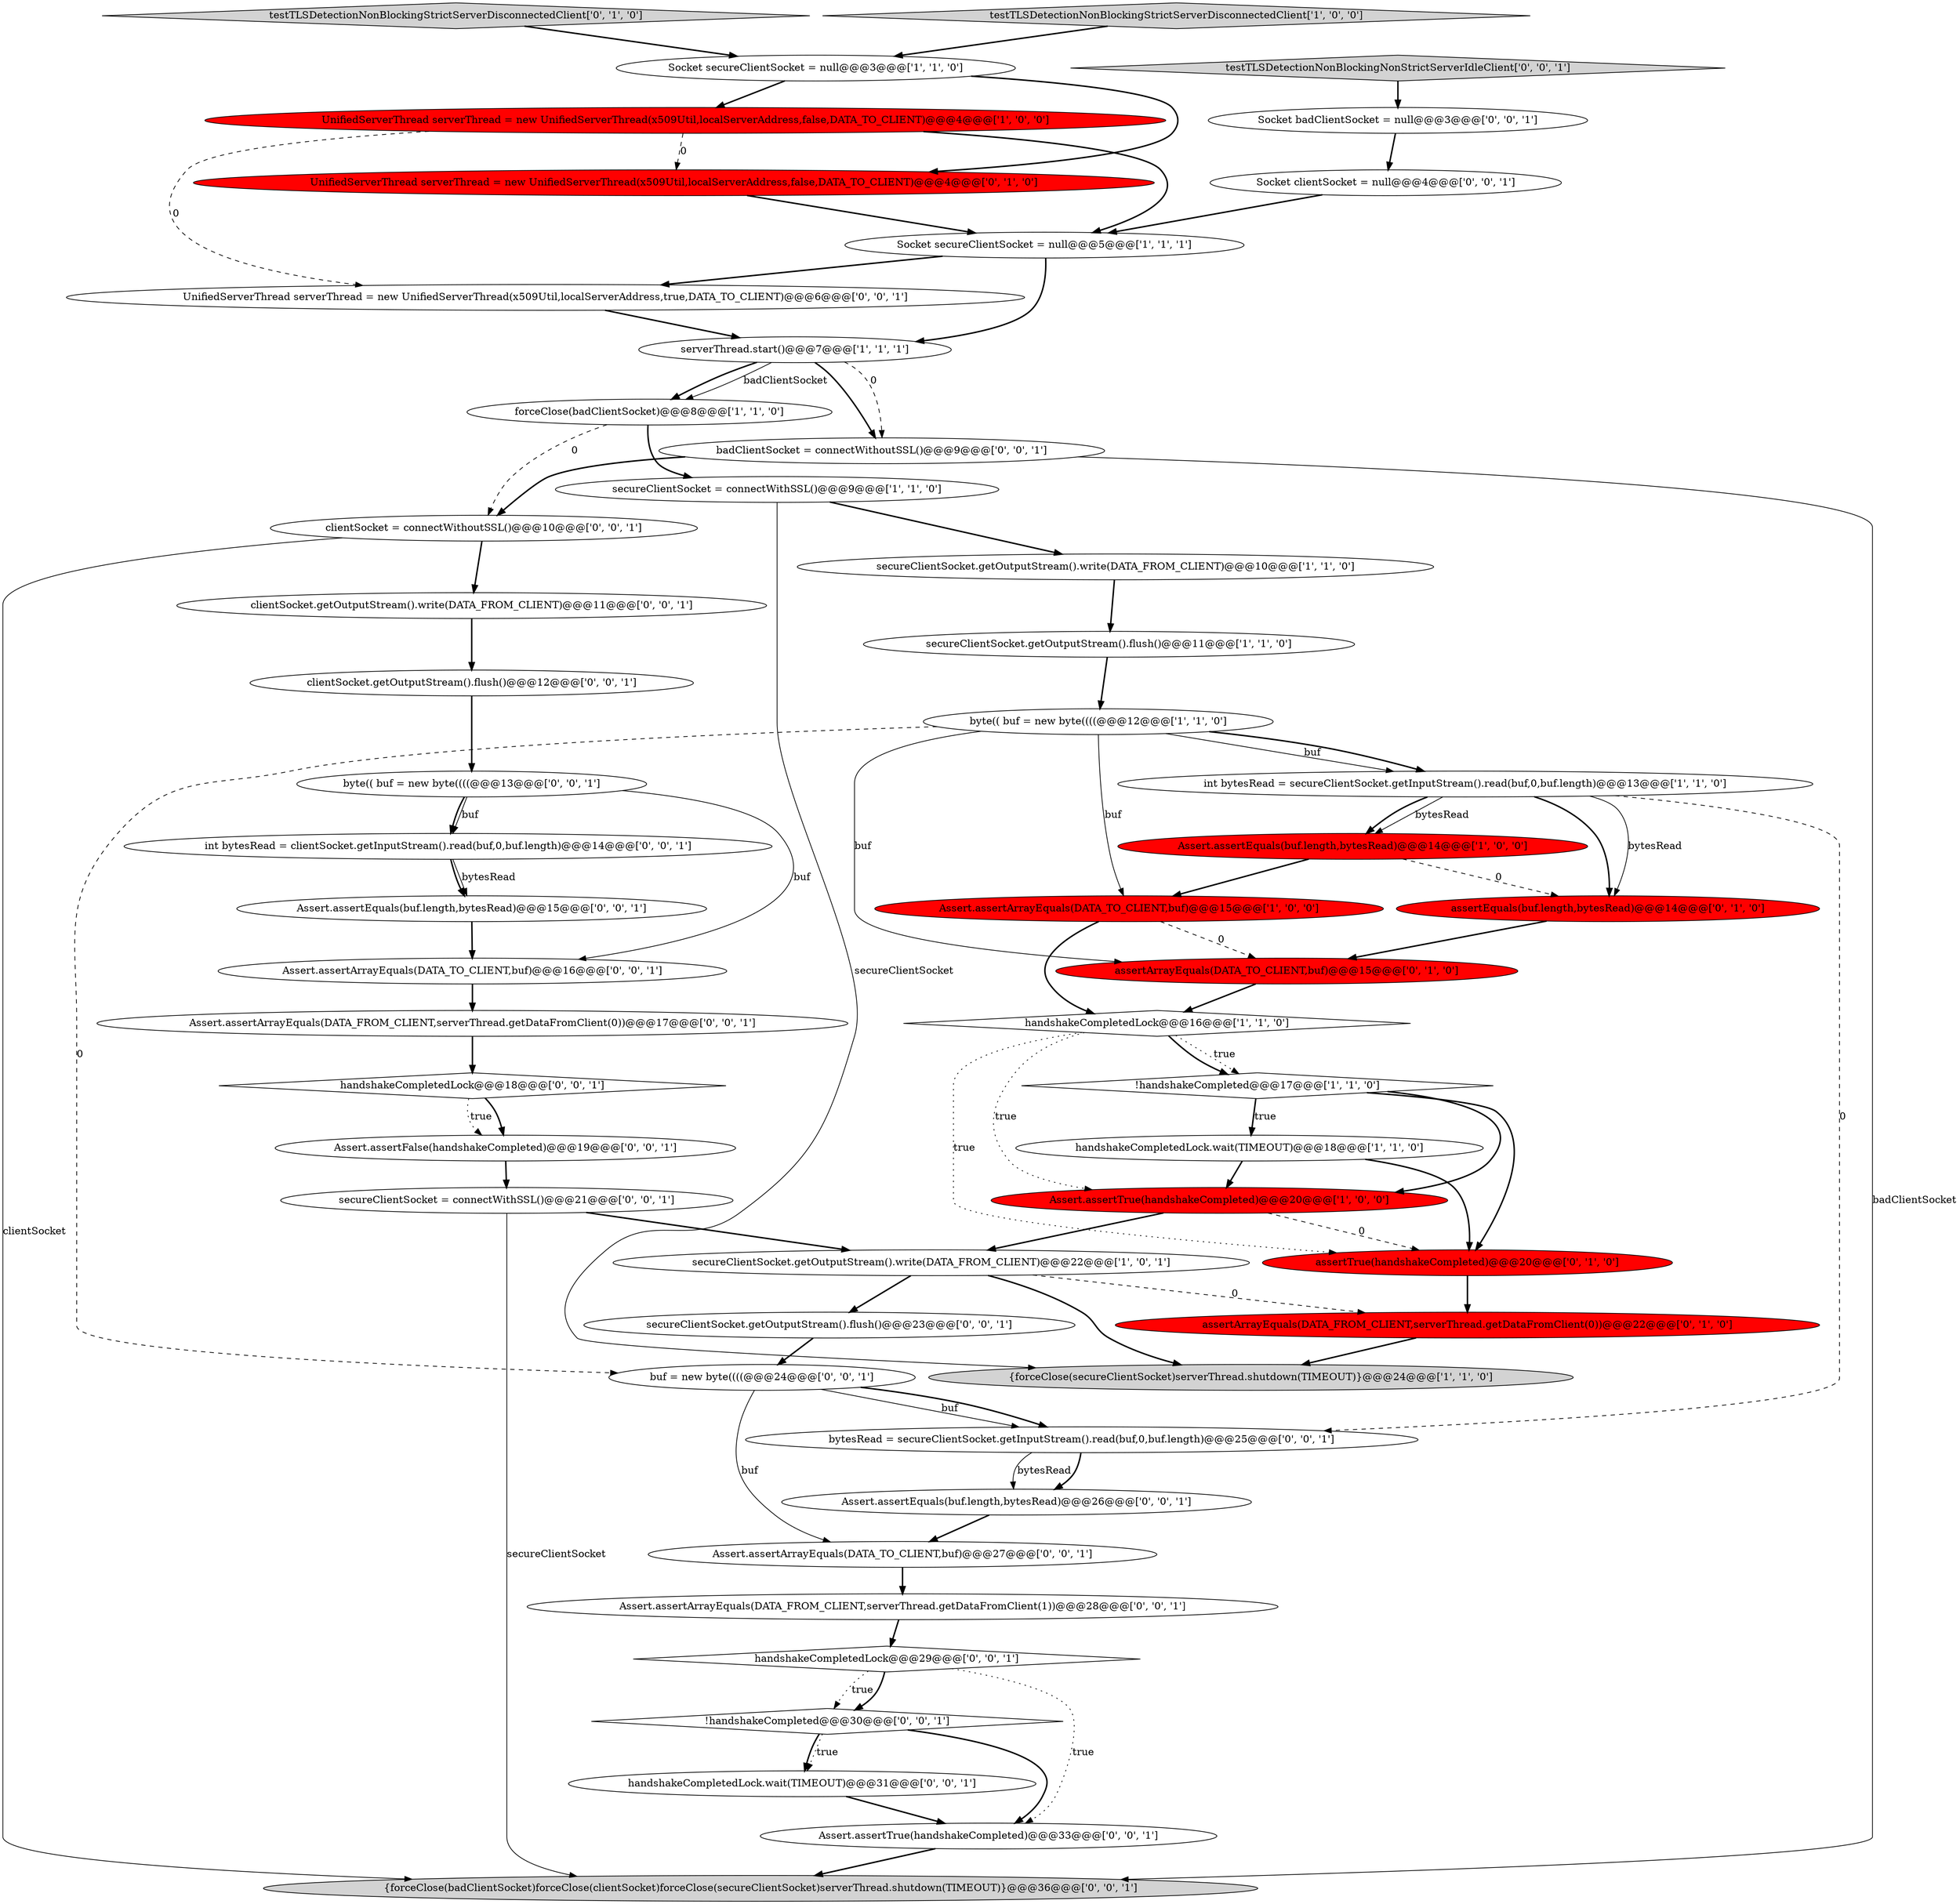 digraph {
21 [style = filled, label = "UnifiedServerThread serverThread = new UnifiedServerThread(x509Util,localServerAddress,false,DATA_TO_CLIENT)@@@4@@@['0', '1', '0']", fillcolor = red, shape = ellipse image = "AAA1AAABBB2BBB"];
48 [style = filled, label = "clientSocket = connectWithoutSSL()@@@10@@@['0', '0', '1']", fillcolor = white, shape = ellipse image = "AAA0AAABBB3BBB"];
45 [style = filled, label = "Assert.assertArrayEquals(DATA_FROM_CLIENT,serverThread.getDataFromClient(0))@@@17@@@['0', '0', '1']", fillcolor = white, shape = ellipse image = "AAA0AAABBB3BBB"];
10 [style = filled, label = "Assert.assertArrayEquals(DATA_TO_CLIENT,buf)@@@15@@@['1', '0', '0']", fillcolor = red, shape = ellipse image = "AAA1AAABBB1BBB"];
12 [style = filled, label = "!handshakeCompleted@@@17@@@['1', '1', '0']", fillcolor = white, shape = diamond image = "AAA0AAABBB1BBB"];
11 [style = filled, label = "forceClose(badClientSocket)@@@8@@@['1', '1', '0']", fillcolor = white, shape = ellipse image = "AAA0AAABBB1BBB"];
19 [style = filled, label = "assertEquals(buf.length,bytesRead)@@@14@@@['0', '1', '0']", fillcolor = red, shape = ellipse image = "AAA1AAABBB2BBB"];
51 [style = filled, label = "bytesRead = secureClientSocket.getInputStream().read(buf,0,buf.length)@@@25@@@['0', '0', '1']", fillcolor = white, shape = ellipse image = "AAA0AAABBB3BBB"];
25 [style = filled, label = "secureClientSocket = connectWithSSL()@@@21@@@['0', '0', '1']", fillcolor = white, shape = ellipse image = "AAA0AAABBB3BBB"];
17 [style = filled, label = "byte(( buf = new byte((((@@@12@@@['1', '1', '0']", fillcolor = white, shape = ellipse image = "AAA0AAABBB1BBB"];
6 [style = filled, label = "serverThread.start()@@@7@@@['1', '1', '1']", fillcolor = white, shape = ellipse image = "AAA0AAABBB1BBB"];
3 [style = filled, label = "handshakeCompletedLock.wait(TIMEOUT)@@@18@@@['1', '1', '0']", fillcolor = white, shape = ellipse image = "AAA0AAABBB1BBB"];
41 [style = filled, label = "Assert.assertEquals(buf.length,bytesRead)@@@26@@@['0', '0', '1']", fillcolor = white, shape = ellipse image = "AAA0AAABBB3BBB"];
32 [style = filled, label = "secureClientSocket.getOutputStream().flush()@@@23@@@['0', '0', '1']", fillcolor = white, shape = ellipse image = "AAA0AAABBB3BBB"];
49 [style = filled, label = "Assert.assertArrayEquals(DATA_FROM_CLIENT,serverThread.getDataFromClient(1))@@@28@@@['0', '0', '1']", fillcolor = white, shape = ellipse image = "AAA0AAABBB3BBB"];
42 [style = filled, label = "badClientSocket = connectWithoutSSL()@@@9@@@['0', '0', '1']", fillcolor = white, shape = ellipse image = "AAA0AAABBB3BBB"];
1 [style = filled, label = "Assert.assertEquals(buf.length,bytesRead)@@@14@@@['1', '0', '0']", fillcolor = red, shape = ellipse image = "AAA1AAABBB1BBB"];
2 [style = filled, label = "secureClientSocket.getOutputStream().flush()@@@11@@@['1', '1', '0']", fillcolor = white, shape = ellipse image = "AAA0AAABBB1BBB"];
13 [style = filled, label = "Assert.assertTrue(handshakeCompleted)@@@20@@@['1', '0', '0']", fillcolor = red, shape = ellipse image = "AAA1AAABBB1BBB"];
50 [style = filled, label = "buf = new byte((((@@@24@@@['0', '0', '1']", fillcolor = white, shape = ellipse image = "AAA0AAABBB3BBB"];
33 [style = filled, label = "int bytesRead = clientSocket.getInputStream().read(buf,0,buf.length)@@@14@@@['0', '0', '1']", fillcolor = white, shape = ellipse image = "AAA0AAABBB3BBB"];
27 [style = filled, label = "UnifiedServerThread serverThread = new UnifiedServerThread(x509Util,localServerAddress,true,DATA_TO_CLIENT)@@@6@@@['0', '0', '1']", fillcolor = white, shape = ellipse image = "AAA0AAABBB3BBB"];
38 [style = filled, label = "testTLSDetectionNonBlockingNonStrictServerIdleClient['0', '0', '1']", fillcolor = lightgray, shape = diamond image = "AAA0AAABBB3BBB"];
31 [style = filled, label = "Assert.assertFalse(handshakeCompleted)@@@19@@@['0', '0', '1']", fillcolor = white, shape = ellipse image = "AAA0AAABBB3BBB"];
20 [style = filled, label = "testTLSDetectionNonBlockingStrictServerDisconnectedClient['0', '1', '0']", fillcolor = lightgray, shape = diamond image = "AAA0AAABBB2BBB"];
28 [style = filled, label = "handshakeCompletedLock@@@18@@@['0', '0', '1']", fillcolor = white, shape = diamond image = "AAA0AAABBB3BBB"];
26 [style = filled, label = "Assert.assertTrue(handshakeCompleted)@@@33@@@['0', '0', '1']", fillcolor = white, shape = ellipse image = "AAA0AAABBB3BBB"];
37 [style = filled, label = "Socket clientSocket = null@@@4@@@['0', '0', '1']", fillcolor = white, shape = ellipse image = "AAA0AAABBB3BBB"];
46 [style = filled, label = "clientSocket.getOutputStream().flush()@@@12@@@['0', '0', '1']", fillcolor = white, shape = ellipse image = "AAA0AAABBB3BBB"];
34 [style = filled, label = "Socket badClientSocket = null@@@3@@@['0', '0', '1']", fillcolor = white, shape = ellipse image = "AAA0AAABBB3BBB"];
4 [style = filled, label = "testTLSDetectionNonBlockingStrictServerDisconnectedClient['1', '0', '0']", fillcolor = lightgray, shape = diamond image = "AAA0AAABBB1BBB"];
24 [style = filled, label = "assertArrayEquals(DATA_FROM_CLIENT,serverThread.getDataFromClient(0))@@@22@@@['0', '1', '0']", fillcolor = red, shape = ellipse image = "AAA1AAABBB2BBB"];
35 [style = filled, label = "byte(( buf = new byte((((@@@13@@@['0', '0', '1']", fillcolor = white, shape = ellipse image = "AAA0AAABBB3BBB"];
8 [style = filled, label = "secureClientSocket.getOutputStream().write(DATA_FROM_CLIENT)@@@10@@@['1', '1', '0']", fillcolor = white, shape = ellipse image = "AAA0AAABBB1BBB"];
36 [style = filled, label = "handshakeCompletedLock.wait(TIMEOUT)@@@31@@@['0', '0', '1']", fillcolor = white, shape = ellipse image = "AAA0AAABBB3BBB"];
47 [style = filled, label = "{forceClose(badClientSocket)forceClose(clientSocket)forceClose(secureClientSocket)serverThread.shutdown(TIMEOUT)}@@@36@@@['0', '0', '1']", fillcolor = lightgray, shape = ellipse image = "AAA0AAABBB3BBB"];
39 [style = filled, label = "Assert.assertEquals(buf.length,bytesRead)@@@15@@@['0', '0', '1']", fillcolor = white, shape = ellipse image = "AAA0AAABBB3BBB"];
22 [style = filled, label = "assertTrue(handshakeCompleted)@@@20@@@['0', '1', '0']", fillcolor = red, shape = ellipse image = "AAA1AAABBB2BBB"];
5 [style = filled, label = "secureClientSocket.getOutputStream().write(DATA_FROM_CLIENT)@@@22@@@['1', '0', '1']", fillcolor = white, shape = ellipse image = "AAA0AAABBB1BBB"];
40 [style = filled, label = "handshakeCompletedLock@@@29@@@['0', '0', '1']", fillcolor = white, shape = diamond image = "AAA0AAABBB3BBB"];
0 [style = filled, label = "Socket secureClientSocket = null@@@5@@@['1', '1', '1']", fillcolor = white, shape = ellipse image = "AAA0AAABBB1BBB"];
14 [style = filled, label = "int bytesRead = secureClientSocket.getInputStream().read(buf,0,buf.length)@@@13@@@['1', '1', '0']", fillcolor = white, shape = ellipse image = "AAA0AAABBB1BBB"];
18 [style = filled, label = "secureClientSocket = connectWithSSL()@@@9@@@['1', '1', '0']", fillcolor = white, shape = ellipse image = "AAA0AAABBB1BBB"];
9 [style = filled, label = "UnifiedServerThread serverThread = new UnifiedServerThread(x509Util,localServerAddress,false,DATA_TO_CLIENT)@@@4@@@['1', '0', '0']", fillcolor = red, shape = ellipse image = "AAA1AAABBB1BBB"];
23 [style = filled, label = "assertArrayEquals(DATA_TO_CLIENT,buf)@@@15@@@['0', '1', '0']", fillcolor = red, shape = ellipse image = "AAA1AAABBB2BBB"];
29 [style = filled, label = "!handshakeCompleted@@@30@@@['0', '0', '1']", fillcolor = white, shape = diamond image = "AAA0AAABBB3BBB"];
15 [style = filled, label = "handshakeCompletedLock@@@16@@@['1', '1', '0']", fillcolor = white, shape = diamond image = "AAA0AAABBB1BBB"];
43 [style = filled, label = "Assert.assertArrayEquals(DATA_TO_CLIENT,buf)@@@16@@@['0', '0', '1']", fillcolor = white, shape = ellipse image = "AAA0AAABBB3BBB"];
16 [style = filled, label = "Socket secureClientSocket = null@@@3@@@['1', '1', '0']", fillcolor = white, shape = ellipse image = "AAA0AAABBB1BBB"];
44 [style = filled, label = "Assert.assertArrayEquals(DATA_TO_CLIENT,buf)@@@27@@@['0', '0', '1']", fillcolor = white, shape = ellipse image = "AAA0AAABBB3BBB"];
7 [style = filled, label = "{forceClose(secureClientSocket)serverThread.shutdown(TIMEOUT)}@@@24@@@['1', '1', '0']", fillcolor = lightgray, shape = ellipse image = "AAA0AAABBB1BBB"];
30 [style = filled, label = "clientSocket.getOutputStream().write(DATA_FROM_CLIENT)@@@11@@@['0', '0', '1']", fillcolor = white, shape = ellipse image = "AAA0AAABBB3BBB"];
37->0 [style = bold, label=""];
14->1 [style = solid, label="bytesRead"];
17->50 [style = dashed, label="0"];
1->19 [style = dashed, label="0"];
5->24 [style = dashed, label="0"];
9->27 [style = dashed, label="0"];
42->48 [style = bold, label=""];
25->47 [style = solid, label="secureClientSocket"];
20->16 [style = bold, label=""];
17->14 [style = solid, label="buf"];
17->14 [style = bold, label=""];
9->21 [style = dashed, label="0"];
30->46 [style = bold, label=""];
6->11 [style = bold, label=""];
6->11 [style = solid, label="badClientSocket"];
18->7 [style = solid, label="secureClientSocket"];
49->40 [style = bold, label=""];
11->48 [style = dashed, label="0"];
29->36 [style = dotted, label="true"];
12->22 [style = bold, label=""];
16->9 [style = bold, label=""];
4->16 [style = bold, label=""];
29->36 [style = bold, label=""];
12->3 [style = dotted, label="true"];
21->0 [style = bold, label=""];
40->26 [style = dotted, label="true"];
26->47 [style = bold, label=""];
6->42 [style = dashed, label="0"];
44->49 [style = bold, label=""];
14->19 [style = solid, label="bytesRead"];
11->18 [style = bold, label=""];
43->45 [style = bold, label=""];
40->29 [style = dotted, label="true"];
15->13 [style = dotted, label="true"];
29->26 [style = bold, label=""];
35->43 [style = solid, label="buf"];
13->5 [style = bold, label=""];
15->12 [style = dotted, label="true"];
5->7 [style = bold, label=""];
15->12 [style = bold, label=""];
24->7 [style = bold, label=""];
51->41 [style = solid, label="bytesRead"];
40->29 [style = bold, label=""];
32->50 [style = bold, label=""];
2->17 [style = bold, label=""];
31->25 [style = bold, label=""];
28->31 [style = bold, label=""];
33->39 [style = solid, label="bytesRead"];
17->23 [style = solid, label="buf"];
23->15 [style = bold, label=""];
6->42 [style = bold, label=""];
14->19 [style = bold, label=""];
17->10 [style = solid, label="buf"];
50->51 [style = solid, label="buf"];
5->32 [style = bold, label=""];
12->13 [style = bold, label=""];
8->2 [style = bold, label=""];
46->35 [style = bold, label=""];
50->44 [style = solid, label="buf"];
38->34 [style = bold, label=""];
25->5 [style = bold, label=""];
18->8 [style = bold, label=""];
12->3 [style = bold, label=""];
48->30 [style = bold, label=""];
10->23 [style = dashed, label="0"];
42->47 [style = solid, label="badClientSocket"];
28->31 [style = dotted, label="true"];
10->15 [style = bold, label=""];
9->0 [style = bold, label=""];
0->6 [style = bold, label=""];
0->27 [style = bold, label=""];
35->33 [style = bold, label=""];
39->43 [style = bold, label=""];
14->51 [style = dashed, label="0"];
15->22 [style = dotted, label="true"];
36->26 [style = bold, label=""];
45->28 [style = bold, label=""];
48->47 [style = solid, label="clientSocket"];
3->22 [style = bold, label=""];
27->6 [style = bold, label=""];
14->1 [style = bold, label=""];
33->39 [style = bold, label=""];
34->37 [style = bold, label=""];
16->21 [style = bold, label=""];
19->23 [style = bold, label=""];
50->51 [style = bold, label=""];
3->13 [style = bold, label=""];
22->24 [style = bold, label=""];
1->10 [style = bold, label=""];
41->44 [style = bold, label=""];
51->41 [style = bold, label=""];
35->33 [style = solid, label="buf"];
13->22 [style = dashed, label="0"];
}
